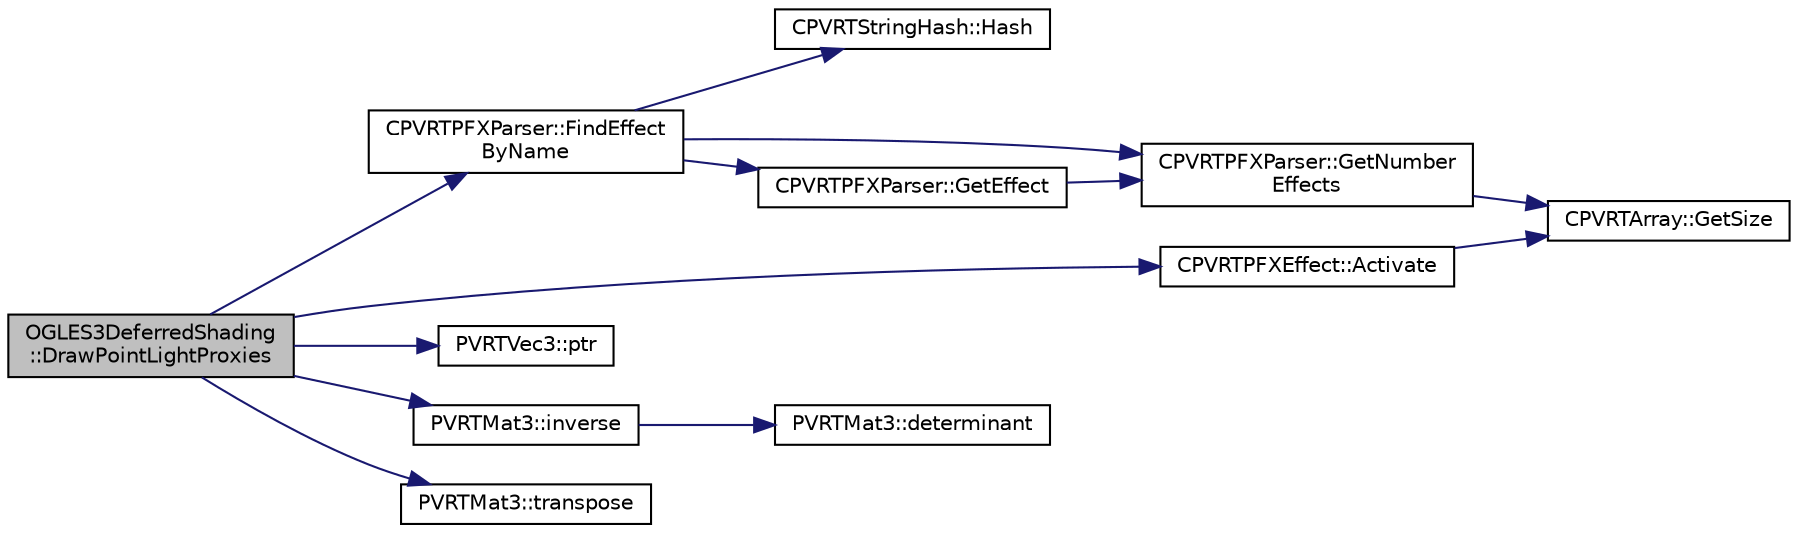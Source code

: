 digraph "OGLES3DeferredShading::DrawPointLightProxies"
{
  edge [fontname="Helvetica",fontsize="10",labelfontname="Helvetica",labelfontsize="10"];
  node [fontname="Helvetica",fontsize="10",shape=record];
  rankdir="LR";
  Node1 [label="OGLES3DeferredShading\l::DrawPointLightProxies",height=0.2,width=0.4,color="black", fillcolor="grey75", style="filled", fontcolor="black"];
  Node1 -> Node2 [color="midnightblue",fontsize="10",style="solid",fontname="Helvetica"];
  Node2 [label="CPVRTPFXParser::FindEffect\lByName",height=0.2,width=0.4,color="black", fillcolor="white", style="filled",URL="$class_c_p_v_r_t_p_f_x_parser.html#a72854ec3485e00894f5231bdb7aeb3f0",tooltip="Returns the index of the given string. Returns -1 on failure. "];
  Node2 -> Node3 [color="midnightblue",fontsize="10",style="solid",fontname="Helvetica"];
  Node3 [label="CPVRTStringHash::Hash",height=0.2,width=0.4,color="black", fillcolor="white", style="filled",URL="$class_c_p_v_r_t_string_hash.html#af7c991da6bbffdf4381683897469cc74",tooltip="Returns the hash of the base string. "];
  Node2 -> Node4 [color="midnightblue",fontsize="10",style="solid",fontname="Helvetica"];
  Node4 [label="CPVRTPFXParser::GetNumber\lEffects",height=0.2,width=0.4,color="black", fillcolor="white", style="filled",URL="$class_c_p_v_r_t_p_f_x_parser.html#ae0e3acfc196a8186c12be71c109818c6",tooltip="Returns the number of effects referenced in the PFX. "];
  Node4 -> Node5 [color="midnightblue",fontsize="10",style="solid",fontname="Helvetica"];
  Node5 [label="CPVRTArray::GetSize",height=0.2,width=0.4,color="black", fillcolor="white", style="filled",URL="$class_c_p_v_r_t_array.html#a7f441650618876cd84adaad282a83ac1",tooltip="Gives current size of array/number of elements. "];
  Node2 -> Node6 [color="midnightblue",fontsize="10",style="solid",fontname="Helvetica"];
  Node6 [label="CPVRTPFXParser::GetEffect",height=0.2,width=0.4,color="black", fillcolor="white", style="filled",URL="$class_c_p_v_r_t_p_f_x_parser.html#ac47b42eff3d3acfa04fa75a9dd0e0a73",tooltip="Returns a given effect. "];
  Node6 -> Node4 [color="midnightblue",fontsize="10",style="solid",fontname="Helvetica"];
  Node1 -> Node7 [color="midnightblue",fontsize="10",style="solid",fontname="Helvetica"];
  Node7 [label="CPVRTPFXEffect::Activate",height=0.2,width=0.4,color="black", fillcolor="white", style="filled",URL="$class_c_p_v_r_t_p_f_x_effect.html#a66c1e23696dd3c0acda2becdac348c69",tooltip="Selects the gl program object and binds the textures. If the render target texture for the current re..."];
  Node7 -> Node5 [color="midnightblue",fontsize="10",style="solid",fontname="Helvetica"];
  Node1 -> Node8 [color="midnightblue",fontsize="10",style="solid",fontname="Helvetica"];
  Node8 [label="PVRTVec3::ptr",height=0.2,width=0.4,color="black", fillcolor="white", style="filled",URL="$struct_p_v_r_t_vec3.html#a9a19fb9bc354e97e35e08b1af7cc55ee",tooltip="returns a pointer to memory containing the values of the PVRTVec3 "];
  Node1 -> Node9 [color="midnightblue",fontsize="10",style="solid",fontname="Helvetica"];
  Node9 [label="PVRTMat3::inverse",height=0.2,width=0.4,color="black", fillcolor="white", style="filled",URL="$struct_p_v_r_t_mat3.html#a28c5953ce1de25ac39d6659fdb2b7df2",tooltip="Calculates multiplicative inverse of this matrix. "];
  Node9 -> Node10 [color="midnightblue",fontsize="10",style="solid",fontname="Helvetica"];
  Node10 [label="PVRTMat3::determinant",height=0.2,width=0.4,color="black", fillcolor="white", style="filled",URL="$struct_p_v_r_t_mat3.html#a8dfbe8f76425e28e4b3dc2dcadcc4ef0",tooltip="Matrix multiplication and assignment of 3x3 matrix and vec3. "];
  Node1 -> Node11 [color="midnightblue",fontsize="10",style="solid",fontname="Helvetica"];
  Node11 [label="PVRTMat3::transpose",height=0.2,width=0.4,color="black", fillcolor="white", style="filled",URL="$struct_p_v_r_t_mat3.html#ac3c1b7afb06e37c2bad8cf31b6263c20",tooltip="Calculates the transpose of this matrix. "];
}
